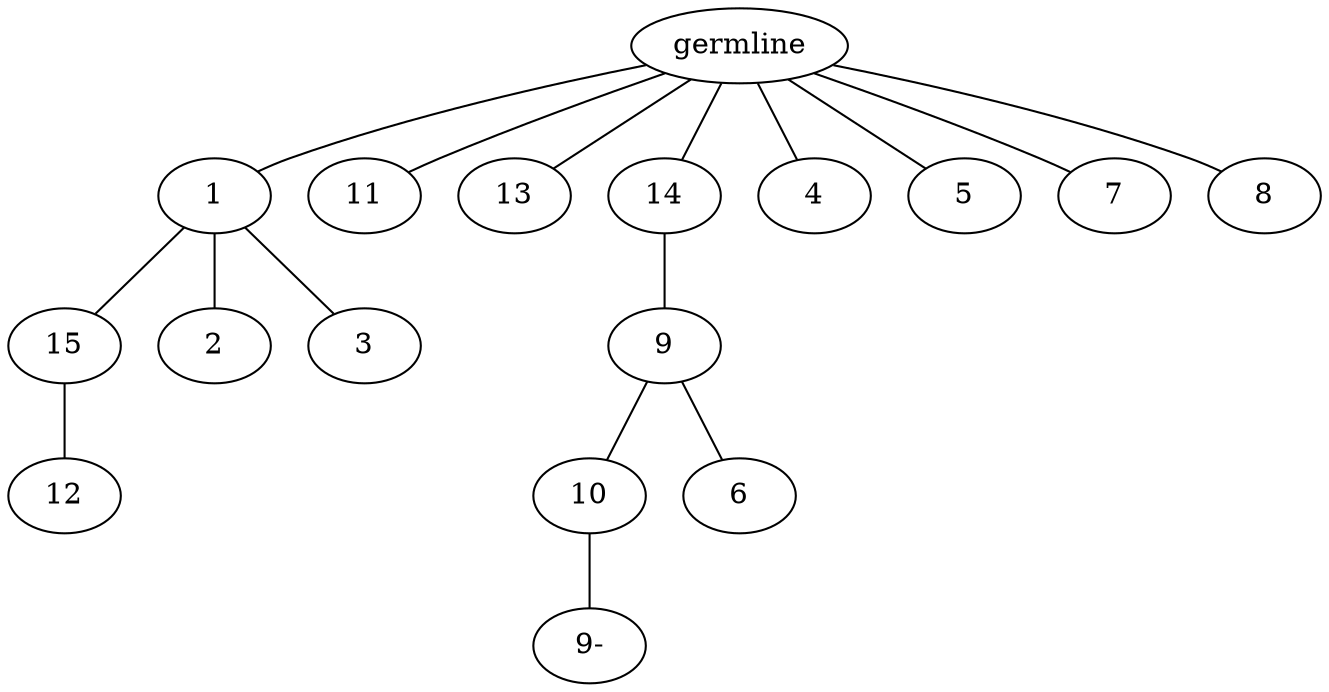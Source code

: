 graph tree {
    "140144727976208" [label="germline"];
    "140144727928352" [label="1"];
    "140144727302256" [label="15"];
    "140144727302928" [label="12"];
    "140144727302688" [label="2"];
    "140144727302208" [label="3"];
    "140144727302640" [label="11"];
    "140144727303648" [label="13"];
    "140144727303408" [label="14"];
    "140144727303264" [label="9"];
    "140144727303120" [label="10"];
    "140144727513888" [label="9-"];
    "140144727303504" [label="6"];
    "140144727303552" [label="4"];
    "140144727304512" [label="5"];
    "140144727304080" [label="7"];
    "140144727304272" [label="8"];
    "140144727976208" -- "140144727928352";
    "140144727976208" -- "140144727302640";
    "140144727976208" -- "140144727303648";
    "140144727976208" -- "140144727303408";
    "140144727976208" -- "140144727303552";
    "140144727976208" -- "140144727304512";
    "140144727976208" -- "140144727304080";
    "140144727976208" -- "140144727304272";
    "140144727928352" -- "140144727302256";
    "140144727928352" -- "140144727302688";
    "140144727928352" -- "140144727302208";
    "140144727302256" -- "140144727302928";
    "140144727303408" -- "140144727303264";
    "140144727303264" -- "140144727303120";
    "140144727303264" -- "140144727303504";
    "140144727303120" -- "140144727513888";
}
